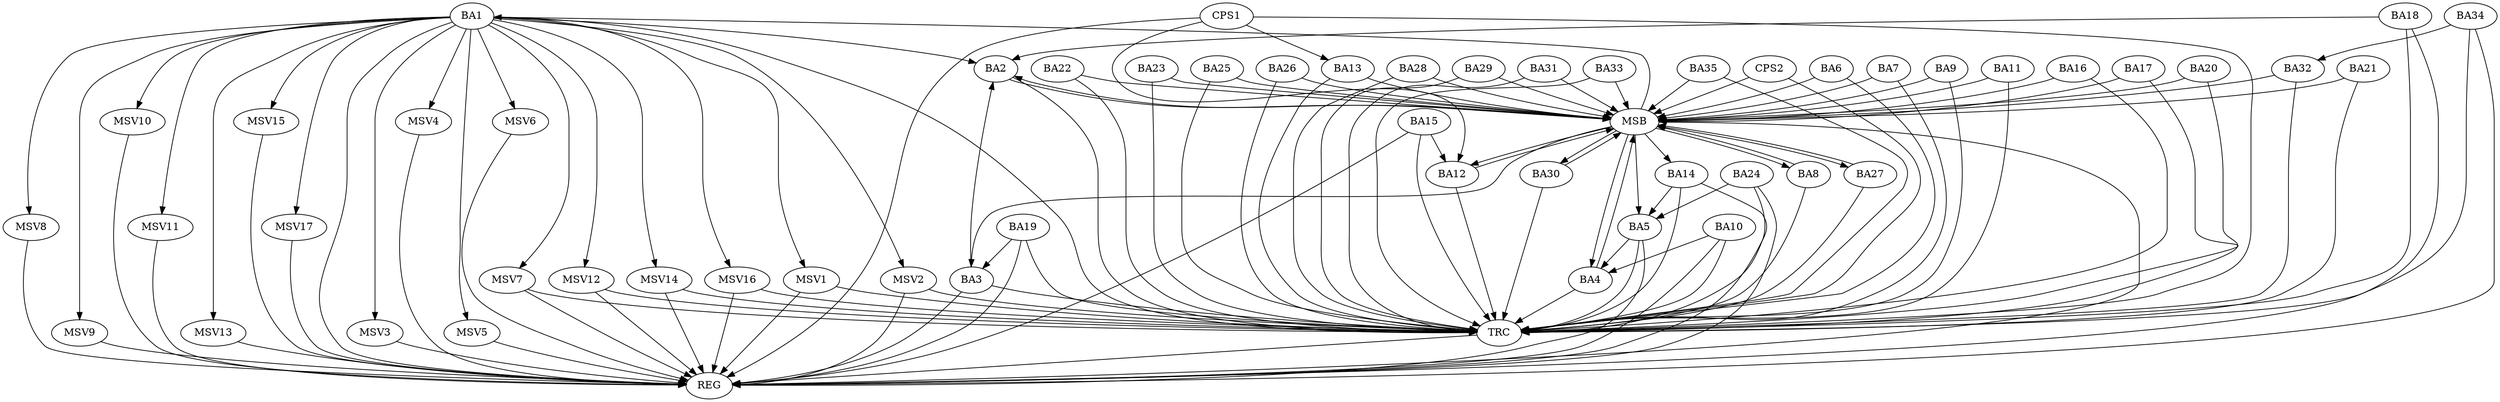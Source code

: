 strict digraph G {
  BA1 [ label="BA1" ];
  BA2 [ label="BA2" ];
  BA3 [ label="BA3" ];
  BA4 [ label="BA4" ];
  BA5 [ label="BA5" ];
  BA6 [ label="BA6" ];
  BA7 [ label="BA7" ];
  BA8 [ label="BA8" ];
  BA9 [ label="BA9" ];
  BA10 [ label="BA10" ];
  BA11 [ label="BA11" ];
  BA12 [ label="BA12" ];
  BA13 [ label="BA13" ];
  BA14 [ label="BA14" ];
  BA15 [ label="BA15" ];
  BA16 [ label="BA16" ];
  BA17 [ label="BA17" ];
  BA18 [ label="BA18" ];
  BA19 [ label="BA19" ];
  BA20 [ label="BA20" ];
  BA21 [ label="BA21" ];
  BA22 [ label="BA22" ];
  BA23 [ label="BA23" ];
  BA24 [ label="BA24" ];
  BA25 [ label="BA25" ];
  BA26 [ label="BA26" ];
  BA27 [ label="BA27" ];
  BA28 [ label="BA28" ];
  BA29 [ label="BA29" ];
  BA30 [ label="BA30" ];
  BA31 [ label="BA31" ];
  BA32 [ label="BA32" ];
  BA33 [ label="BA33" ];
  BA34 [ label="BA34" ];
  BA35 [ label="BA35" ];
  CPS1 [ label="CPS1" ];
  CPS2 [ label="CPS2" ];
  REG [ label="REG" ];
  MSB [ label="MSB" ];
  TRC [ label="TRC" ];
  MSV1 [ label="MSV1" ];
  MSV2 [ label="MSV2" ];
  MSV3 [ label="MSV3" ];
  MSV4 [ label="MSV4" ];
  MSV5 [ label="MSV5" ];
  MSV6 [ label="MSV6" ];
  MSV7 [ label="MSV7" ];
  MSV8 [ label="MSV8" ];
  MSV9 [ label="MSV9" ];
  MSV10 [ label="MSV10" ];
  MSV11 [ label="MSV11" ];
  MSV12 [ label="MSV12" ];
  MSV13 [ label="MSV13" ];
  MSV14 [ label="MSV14" ];
  MSV15 [ label="MSV15" ];
  MSV16 [ label="MSV16" ];
  MSV17 [ label="MSV17" ];
  BA1 -> BA2;
  BA3 -> BA2;
  BA5 -> BA4;
  BA10 -> BA4;
  BA14 -> BA5;
  BA15 -> BA12;
  BA18 -> BA2;
  BA19 -> BA3;
  BA24 -> BA5;
  BA34 -> BA32;
  CPS1 -> BA13;
  CPS1 -> BA12;
  BA1 -> REG;
  BA3 -> REG;
  BA5 -> REG;
  BA10 -> REG;
  BA14 -> REG;
  BA15 -> REG;
  BA18 -> REG;
  BA19 -> REG;
  BA24 -> REG;
  BA34 -> REG;
  CPS1 -> REG;
  BA2 -> MSB;
  MSB -> BA1;
  MSB -> REG;
  BA4 -> MSB;
  MSB -> BA3;
  BA6 -> MSB;
  BA7 -> MSB;
  BA8 -> MSB;
  MSB -> BA4;
  BA9 -> MSB;
  BA11 -> MSB;
  BA12 -> MSB;
  MSB -> BA2;
  BA13 -> MSB;
  BA16 -> MSB;
  BA17 -> MSB;
  BA20 -> MSB;
  BA21 -> MSB;
  BA22 -> MSB;
  MSB -> BA12;
  BA23 -> MSB;
  BA25 -> MSB;
  BA26 -> MSB;
  BA27 -> MSB;
  MSB -> BA8;
  BA28 -> MSB;
  BA29 -> MSB;
  BA30 -> MSB;
  BA31 -> MSB;
  MSB -> BA30;
  BA32 -> MSB;
  BA33 -> MSB;
  BA35 -> MSB;
  CPS2 -> MSB;
  MSB -> BA27;
  MSB -> BA5;
  MSB -> BA14;
  BA1 -> TRC;
  BA2 -> TRC;
  BA3 -> TRC;
  BA4 -> TRC;
  BA5 -> TRC;
  BA6 -> TRC;
  BA7 -> TRC;
  BA8 -> TRC;
  BA9 -> TRC;
  BA10 -> TRC;
  BA11 -> TRC;
  BA12 -> TRC;
  BA13 -> TRC;
  BA14 -> TRC;
  BA15 -> TRC;
  BA16 -> TRC;
  BA17 -> TRC;
  BA18 -> TRC;
  BA19 -> TRC;
  BA20 -> TRC;
  BA21 -> TRC;
  BA22 -> TRC;
  BA23 -> TRC;
  BA24 -> TRC;
  BA25 -> TRC;
  BA26 -> TRC;
  BA27 -> TRC;
  BA28 -> TRC;
  BA29 -> TRC;
  BA30 -> TRC;
  BA31 -> TRC;
  BA32 -> TRC;
  BA33 -> TRC;
  BA34 -> TRC;
  BA35 -> TRC;
  CPS1 -> TRC;
  CPS2 -> TRC;
  TRC -> REG;
  BA1 -> MSV1;
  BA1 -> MSV2;
  BA1 -> MSV3;
  BA1 -> MSV4;
  MSV1 -> REG;
  MSV1 -> TRC;
  MSV2 -> REG;
  MSV2 -> TRC;
  MSV3 -> REG;
  MSV4 -> REG;
  BA1 -> MSV5;
  BA1 -> MSV6;
  MSV5 -> REG;
  MSV6 -> REG;
  BA1 -> MSV7;
  MSV7 -> REG;
  MSV7 -> TRC;
  BA1 -> MSV8;
  MSV8 -> REG;
  BA1 -> MSV9;
  BA1 -> MSV10;
  BA1 -> MSV11;
  MSV9 -> REG;
  MSV10 -> REG;
  MSV11 -> REG;
  BA1 -> MSV12;
  MSV12 -> REG;
  MSV12 -> TRC;
  BA1 -> MSV13;
  MSV13 -> REG;
  BA1 -> MSV14;
  MSV14 -> REG;
  MSV14 -> TRC;
  BA1 -> MSV15;
  BA1 -> MSV16;
  MSV15 -> REG;
  MSV16 -> REG;
  MSV16 -> TRC;
  BA1 -> MSV17;
  MSV17 -> REG;
}
